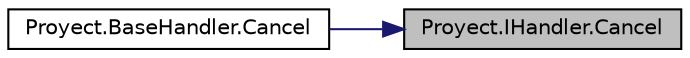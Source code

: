 digraph "Proyect.IHandler.Cancel"
{
 // INTERACTIVE_SVG=YES
 // LATEX_PDF_SIZE
  edge [fontname="Helvetica",fontsize="10",labelfontname="Helvetica",labelfontsize="10"];
  node [fontname="Helvetica",fontsize="10",shape=record];
  rankdir="RL";
  Node1 [label="Proyect.IHandler.Cancel",height=0.2,width=0.4,color="black", fillcolor="grey75", style="filled", fontcolor="black",tooltip="Retorna este \"handler\" al estado inicial y cancela el próximo \"handler\" si existe...."];
  Node1 -> Node2 [dir="back",color="midnightblue",fontsize="10",style="solid",fontname="Helvetica"];
  Node2 [label="Proyect.BaseHandler.Cancel",height=0.2,width=0.4,color="black", fillcolor="white", style="filled",URL="$classProyect_1_1BaseHandler.html#a832e6899db1ed70fc4c214878c562003",tooltip="Retorna este \"handler\" al estado inicial. En los \"handler\" sin estado no hace nada...."];
}

